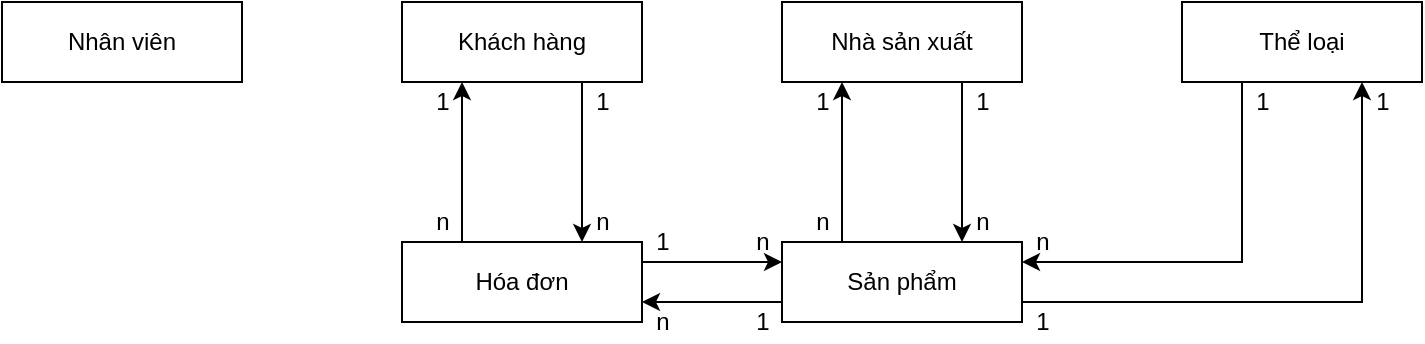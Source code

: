 <mxfile version="15.9.6" type="github">
  <diagram id="RaSla2Lv3LTi6tBxDgmO" name="Page-1">
    <mxGraphModel dx="733" dy="668" grid="1" gridSize="10" guides="1" tooltips="1" connect="1" arrows="1" fold="1" page="1" pageScale="1" pageWidth="827" pageHeight="1169" math="0" shadow="0">
      <root>
        <mxCell id="0" />
        <mxCell id="1" parent="0" />
        <mxCell id="3iLbvf-cjYBncTffj65O-1" value="Khách hàng" style="rounded=0;whiteSpace=wrap;html=1;" parent="1" vertex="1">
          <mxGeometry x="280" y="120" width="120" height="40" as="geometry" />
        </mxCell>
        <mxCell id="3iLbvf-cjYBncTffj65O-2" value="Nhân viên" style="rounded=0;whiteSpace=wrap;html=1;" parent="1" vertex="1">
          <mxGeometry x="80" y="120" width="120" height="40" as="geometry" />
        </mxCell>
        <mxCell id="3iLbvf-cjYBncTffj65O-3" value="Thể loại" style="rounded=0;whiteSpace=wrap;html=1;" parent="1" vertex="1">
          <mxGeometry x="670" y="120" width="120" height="40" as="geometry" />
        </mxCell>
        <mxCell id="3iLbvf-cjYBncTffj65O-4" value="Sản phẩm" style="rounded=0;whiteSpace=wrap;html=1;" parent="1" vertex="1">
          <mxGeometry x="470" y="240" width="120" height="40" as="geometry" />
        </mxCell>
        <mxCell id="3iLbvf-cjYBncTffj65O-25" value="Nhà sản xuất" style="rounded=0;whiteSpace=wrap;html=1;" parent="1" vertex="1">
          <mxGeometry x="470" y="120" width="120" height="40" as="geometry" />
        </mxCell>
        <mxCell id="3iLbvf-cjYBncTffj65O-26" value="Hóa đơn" style="rounded=0;whiteSpace=wrap;html=1;" parent="1" vertex="1">
          <mxGeometry x="280" y="240" width="120" height="40" as="geometry" />
        </mxCell>
        <mxCell id="3iLbvf-cjYBncTffj65O-28" value="" style="endArrow=classic;html=1;rounded=0;exitX=0.25;exitY=0;exitDx=0;exitDy=0;entryX=0.25;entryY=1;entryDx=0;entryDy=0;" parent="1" source="3iLbvf-cjYBncTffj65O-26" target="3iLbvf-cjYBncTffj65O-1" edge="1">
          <mxGeometry width="50" height="50" relative="1" as="geometry">
            <mxPoint x="300" y="210" as="sourcePoint" />
            <mxPoint x="350" y="160" as="targetPoint" />
          </mxGeometry>
        </mxCell>
        <mxCell id="3iLbvf-cjYBncTffj65O-29" value="" style="endArrow=classic;html=1;rounded=0;exitX=0.75;exitY=1;exitDx=0;exitDy=0;" parent="1" source="3iLbvf-cjYBncTffj65O-1" edge="1">
          <mxGeometry width="50" height="50" relative="1" as="geometry">
            <mxPoint x="350" y="260" as="sourcePoint" />
            <mxPoint x="370" y="240" as="targetPoint" />
          </mxGeometry>
        </mxCell>
        <mxCell id="3iLbvf-cjYBncTffj65O-30" value="1" style="text;html=1;align=center;verticalAlign=middle;resizable=0;points=[];autosize=1;strokeColor=none;fillColor=none;" parent="1" vertex="1">
          <mxGeometry x="290" y="160" width="20" height="20" as="geometry" />
        </mxCell>
        <mxCell id="3iLbvf-cjYBncTffj65O-31" value="n" style="text;html=1;align=center;verticalAlign=middle;resizable=0;points=[];autosize=1;strokeColor=none;fillColor=none;" parent="1" vertex="1">
          <mxGeometry x="290" y="220" width="20" height="20" as="geometry" />
        </mxCell>
        <mxCell id="3iLbvf-cjYBncTffj65O-32" value="n" style="text;html=1;align=center;verticalAlign=middle;resizable=0;points=[];autosize=1;strokeColor=none;fillColor=none;" parent="1" vertex="1">
          <mxGeometry x="370" y="220" width="20" height="20" as="geometry" />
        </mxCell>
        <mxCell id="3iLbvf-cjYBncTffj65O-33" value="1" style="text;html=1;align=center;verticalAlign=middle;resizable=0;points=[];autosize=1;strokeColor=none;fillColor=none;" parent="1" vertex="1">
          <mxGeometry x="370" y="160" width="20" height="20" as="geometry" />
        </mxCell>
        <mxCell id="3iLbvf-cjYBncTffj65O-34" value="" style="endArrow=classic;html=1;rounded=0;exitX=0.75;exitY=1;exitDx=0;exitDy=0;" parent="1" edge="1">
          <mxGeometry width="50" height="50" relative="1" as="geometry">
            <mxPoint x="560" y="160" as="sourcePoint" />
            <mxPoint x="560" y="240" as="targetPoint" />
          </mxGeometry>
        </mxCell>
        <mxCell id="3iLbvf-cjYBncTffj65O-36" value="" style="endArrow=classic;html=1;rounded=0;exitX=0.25;exitY=0;exitDx=0;exitDy=0;entryX=0.25;entryY=1;entryDx=0;entryDy=0;" parent="1" edge="1">
          <mxGeometry width="50" height="50" relative="1" as="geometry">
            <mxPoint x="500" y="240" as="sourcePoint" />
            <mxPoint x="500" y="160" as="targetPoint" />
          </mxGeometry>
        </mxCell>
        <mxCell id="3iLbvf-cjYBncTffj65O-37" value="1" style="text;html=1;align=center;verticalAlign=middle;resizable=0;points=[];autosize=1;strokeColor=none;fillColor=none;" parent="1" vertex="1">
          <mxGeometry x="560" y="160" width="20" height="20" as="geometry" />
        </mxCell>
        <mxCell id="3iLbvf-cjYBncTffj65O-38" value="n" style="text;html=1;align=center;verticalAlign=middle;resizable=0;points=[];autosize=1;strokeColor=none;fillColor=none;" parent="1" vertex="1">
          <mxGeometry x="560" y="220" width="20" height="20" as="geometry" />
        </mxCell>
        <mxCell id="3iLbvf-cjYBncTffj65O-39" value="1" style="text;html=1;align=center;verticalAlign=middle;resizable=0;points=[];autosize=1;strokeColor=none;fillColor=none;" parent="1" vertex="1">
          <mxGeometry x="480" y="160" width="20" height="20" as="geometry" />
        </mxCell>
        <mxCell id="3iLbvf-cjYBncTffj65O-40" value="n" style="text;html=1;align=center;verticalAlign=middle;resizable=0;points=[];autosize=1;strokeColor=none;fillColor=none;" parent="1" vertex="1">
          <mxGeometry x="480" y="220" width="20" height="20" as="geometry" />
        </mxCell>
        <mxCell id="3iLbvf-cjYBncTffj65O-41" value="" style="endArrow=classic;html=1;rounded=0;entryX=1;entryY=0.25;entryDx=0;entryDy=0;exitX=0.25;exitY=1;exitDx=0;exitDy=0;" parent="1" source="3iLbvf-cjYBncTffj65O-3" target="3iLbvf-cjYBncTffj65O-4" edge="1">
          <mxGeometry width="50" height="50" relative="1" as="geometry">
            <mxPoint x="480" y="260" as="sourcePoint" />
            <mxPoint x="530" y="210" as="targetPoint" />
            <Array as="points">
              <mxPoint x="700" y="250" />
            </Array>
          </mxGeometry>
        </mxCell>
        <mxCell id="3iLbvf-cjYBncTffj65O-42" value="1" style="text;html=1;align=center;verticalAlign=middle;resizable=0;points=[];autosize=1;strokeColor=none;fillColor=none;" parent="1" vertex="1">
          <mxGeometry x="700" y="160" width="20" height="20" as="geometry" />
        </mxCell>
        <mxCell id="3iLbvf-cjYBncTffj65O-43" value="n" style="text;html=1;align=center;verticalAlign=middle;resizable=0;points=[];autosize=1;strokeColor=none;fillColor=none;" parent="1" vertex="1">
          <mxGeometry x="590" y="230" width="20" height="20" as="geometry" />
        </mxCell>
        <mxCell id="3iLbvf-cjYBncTffj65O-44" value="" style="endArrow=classic;html=1;rounded=0;entryX=0.75;entryY=1;entryDx=0;entryDy=0;exitX=1;exitY=0.75;exitDx=0;exitDy=0;" parent="1" source="3iLbvf-cjYBncTffj65O-4" target="3iLbvf-cjYBncTffj65O-3" edge="1">
          <mxGeometry width="50" height="50" relative="1" as="geometry">
            <mxPoint x="480" y="260" as="sourcePoint" />
            <mxPoint x="530" y="210" as="targetPoint" />
            <Array as="points">
              <mxPoint x="760" y="270" />
            </Array>
          </mxGeometry>
        </mxCell>
        <mxCell id="3iLbvf-cjYBncTffj65O-45" value="1" style="text;html=1;align=center;verticalAlign=middle;resizable=0;points=[];autosize=1;strokeColor=none;fillColor=none;" parent="1" vertex="1">
          <mxGeometry x="590" y="270" width="20" height="20" as="geometry" />
        </mxCell>
        <mxCell id="3iLbvf-cjYBncTffj65O-46" value="1" style="text;html=1;align=center;verticalAlign=middle;resizable=0;points=[];autosize=1;strokeColor=none;fillColor=none;" parent="1" vertex="1">
          <mxGeometry x="760" y="160" width="20" height="20" as="geometry" />
        </mxCell>
        <mxCell id="3iLbvf-cjYBncTffj65O-47" value="" style="endArrow=classic;html=1;rounded=0;exitX=1;exitY=0.25;exitDx=0;exitDy=0;entryX=0;entryY=0.25;entryDx=0;entryDy=0;" parent="1" source="3iLbvf-cjYBncTffj65O-26" target="3iLbvf-cjYBncTffj65O-4" edge="1">
          <mxGeometry width="50" height="50" relative="1" as="geometry">
            <mxPoint x="400" y="290" as="sourcePoint" />
            <mxPoint x="450" y="240" as="targetPoint" />
          </mxGeometry>
        </mxCell>
        <mxCell id="3iLbvf-cjYBncTffj65O-48" value="1" style="text;html=1;align=center;verticalAlign=middle;resizable=0;points=[];autosize=1;strokeColor=none;fillColor=none;" parent="1" vertex="1">
          <mxGeometry x="400" y="230" width="20" height="20" as="geometry" />
        </mxCell>
        <mxCell id="3iLbvf-cjYBncTffj65O-49" value="n" style="text;html=1;align=center;verticalAlign=middle;resizable=0;points=[];autosize=1;strokeColor=none;fillColor=none;" parent="1" vertex="1">
          <mxGeometry x="450" y="230" width="20" height="20" as="geometry" />
        </mxCell>
        <mxCell id="3iLbvf-cjYBncTffj65O-50" value="n" style="text;html=1;align=center;verticalAlign=middle;resizable=0;points=[];autosize=1;strokeColor=none;fillColor=none;" parent="1" vertex="1">
          <mxGeometry x="400" y="270" width="20" height="20" as="geometry" />
        </mxCell>
        <mxCell id="3iLbvf-cjYBncTffj65O-51" value="1" style="text;html=1;align=center;verticalAlign=middle;resizable=0;points=[];autosize=1;strokeColor=none;fillColor=none;" parent="1" vertex="1">
          <mxGeometry x="450" y="270" width="20" height="20" as="geometry" />
        </mxCell>
        <mxCell id="3iLbvf-cjYBncTffj65O-52" value="" style="endArrow=classic;html=1;rounded=0;entryX=1;entryY=0.75;entryDx=0;entryDy=0;" parent="1" target="3iLbvf-cjYBncTffj65O-26" edge="1">
          <mxGeometry width="50" height="50" relative="1" as="geometry">
            <mxPoint x="470" y="270" as="sourcePoint" />
            <mxPoint x="420" y="270" as="targetPoint" />
          </mxGeometry>
        </mxCell>
      </root>
    </mxGraphModel>
  </diagram>
</mxfile>
